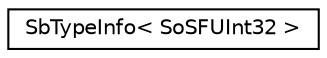digraph "Graphical Class Hierarchy"
{
 // LATEX_PDF_SIZE
  edge [fontname="Helvetica",fontsize="10",labelfontname="Helvetica",labelfontsize="10"];
  node [fontname="Helvetica",fontsize="10",shape=record];
  rankdir="LR";
  Node0 [label="SbTypeInfo\< SoSFUInt32 \>",height=0.2,width=0.4,color="black", fillcolor="white", style="filled",URL="$structSbTypeInfo_3_01SoSFUInt32_01_4.html",tooltip=" "];
}
